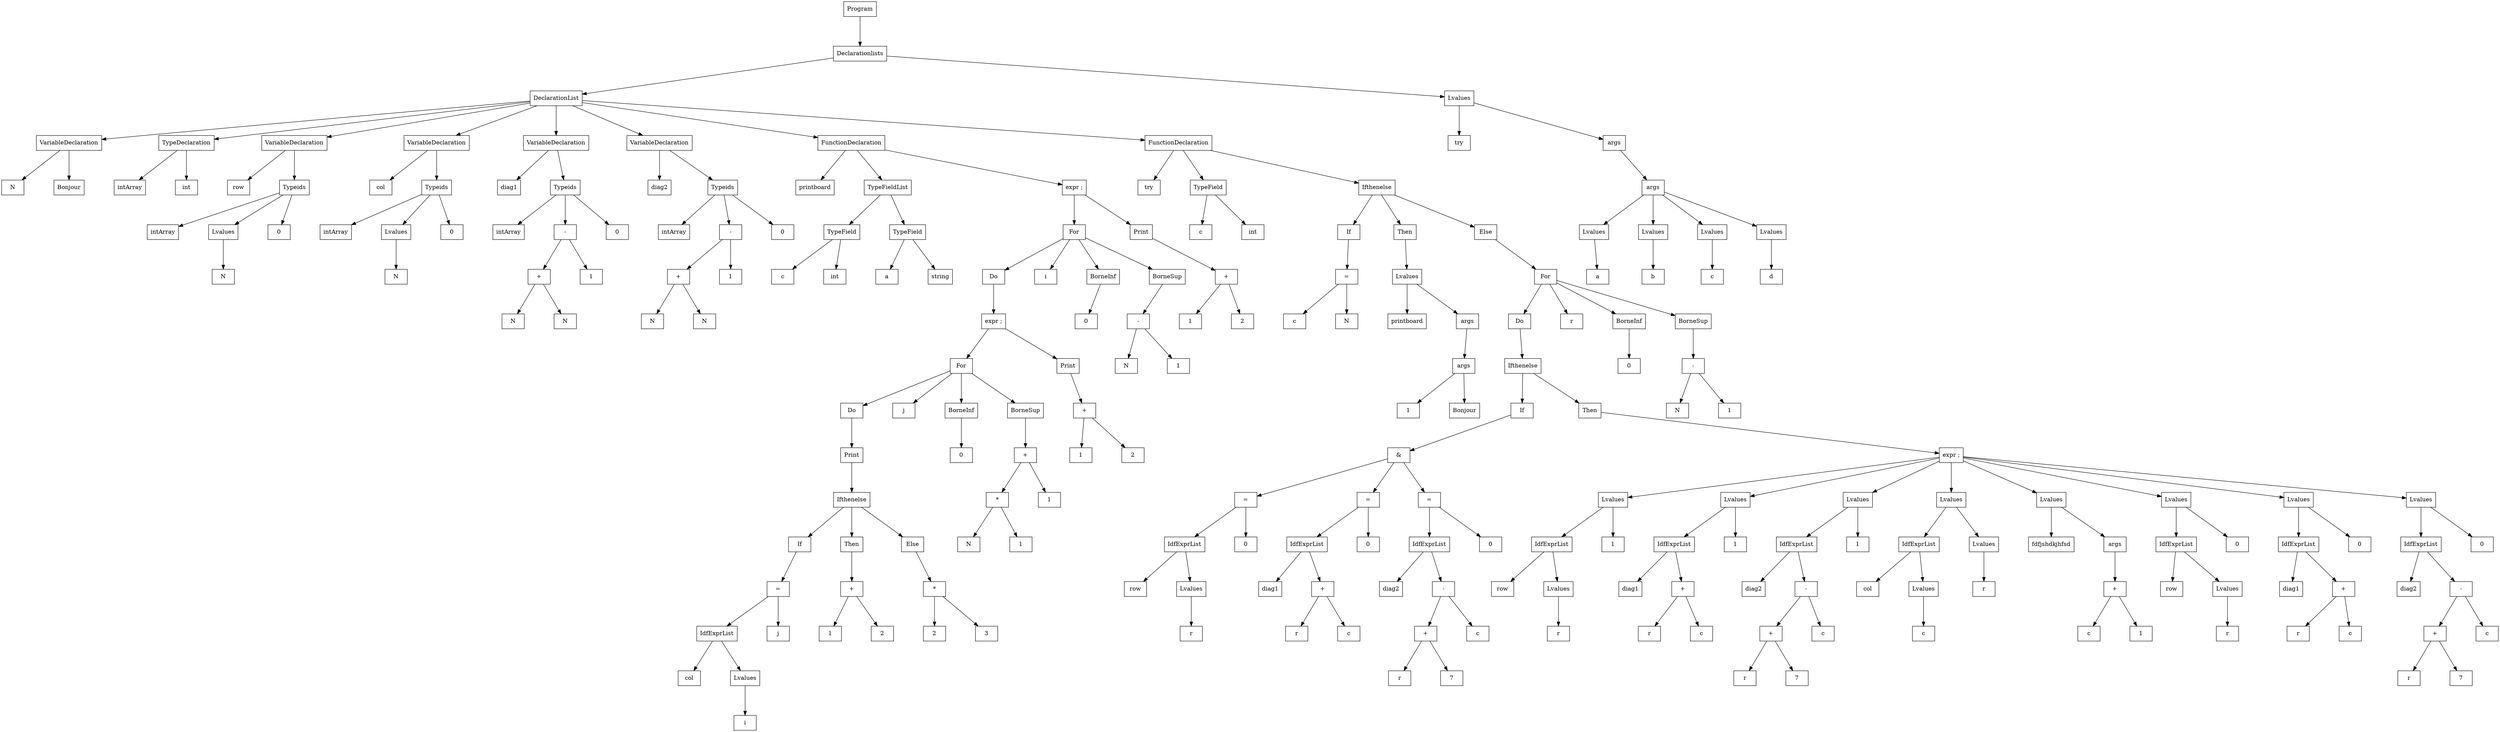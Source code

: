 digraph "ast"{

	nodesep=1;
	ranksep=1;

	N2 [label="DeclarationList", shape="box"];
	N4 [label="N", shape="box"];
	N5 [label="Bonjour", shape="box"];
	N3 [label="VariableDeclaration", shape="box"];
	N7 [label="intArray", shape="box"];
	N8 [label="int", shape="box"];
	N6 [label="TypeDeclaration", shape="box"];
	N10 [label="row", shape="box"];
	N12 [label="intArray", shape="box"];
	N14 [label="N", shape="box"];
	N13 [label="Lvalues", shape="box"];
	N15 [label="0", shape="box"];
	N11 [label="Typeids", shape="box"];
	N9 [label="VariableDeclaration", shape="box"];
	N17 [label="col", shape="box"];
	N19 [label="intArray", shape="box"];
	N21 [label="N", shape="box"];
	N20 [label="Lvalues", shape="box"];
	N22 [label="0", shape="box"];
	N18 [label="Typeids", shape="box"];
	N16 [label="VariableDeclaration", shape="box"];
	N24 [label="diag1", shape="box"];
	N26 [label="intArray", shape="box"];
	N29 [label="N", shape="box"];
	N30 [label="N", shape="box"];
	N28 [label="+", shape="box"];
	N31 [label="1", shape="box"];
	N27 [label="-", shape="box"];
	N32 [label="0", shape="box"];
	N25 [label="Typeids", shape="box"];
	N23 [label="VariableDeclaration", shape="box"];
	N34 [label="diag2", shape="box"];
	N36 [label="intArray", shape="box"];
	N39 [label="N", shape="box"];
	N40 [label="N", shape="box"];
	N38 [label="+", shape="box"];
	N41 [label="1", shape="box"];
	N37 [label="-", shape="box"];
	N42 [label="0", shape="box"];
	N35 [label="Typeids", shape="box"];
	N33 [label="VariableDeclaration", shape="box"];
	N44 [label="printboard", shape="box"];
	N45 [label="TypeFieldList", shape="box"];
	N47 [label="c", shape="box"];
	N48 [label="int", shape="box"];
	N46 [label="TypeField", shape="box"];
	N50 [label="a", shape="box"];
	N51 [label="string", shape="box"];
	N49 [label="TypeField", shape="box"];
	N52 [label="expr ;", shape="box"];
	N55 [label="expr ;", shape="box"];
	N62 [label="IdfExprList", shape="box"];
	N63 [label="col", shape="box"];
	N65 [label="i", shape="box"];
	N64 [label="Lvalues", shape="box"];
	N66 [label="j", shape="box"];
	N61 [label="=", shape="box"];
	N60 [label="If", shape="box"];
	N69 [label="1", shape="box"];
	N70 [label="2", shape="box"];
	N68 [label="+", shape="box"];
	N67 [label="Then", shape="box"];
	N73 [label="2", shape="box"];
	N74 [label="3", shape="box"];
	N72 [label="*", shape="box"];
	N71 [label="Else", shape="box"];
	N59 [label="Ifthenelse", shape="box"];
	N58 [label="Print", shape="box"];
	N57 [label="Do", shape="box"];
	N75 [label="j", shape="box"];
	N77 [label="0", shape="box"];
	N76 [label="BorneInf", shape="box"];
	N81 [label="N", shape="box"];
	N82 [label="1", shape="box"];
	N80 [label="*", shape="box"];
	N83 [label="1", shape="box"];
	N79 [label="+", shape="box"];
	N78 [label="BorneSup", shape="box"];
	N56 [label="For", shape="box"];
	N86 [label="1", shape="box"];
	N87 [label="2", shape="box"];
	N85 [label="+", shape="box"];
	N84 [label="Print", shape="box"];
	N54 [label="Do", shape="box"];
	N88 [label="i", shape="box"];
	N90 [label="0", shape="box"];
	N89 [label="BorneInf", shape="box"];
	N93 [label="N", shape="box"];
	N94 [label="1", shape="box"];
	N92 [label="-", shape="box"];
	N91 [label="BorneSup", shape="box"];
	N53 [label="For", shape="box"];
	N97 [label="1", shape="box"];
	N98 [label="2", shape="box"];
	N96 [label="+", shape="box"];
	N95 [label="Print", shape="box"];
	N43 [label="FunctionDeclaration", shape="box"];
	N100 [label="try", shape="box"];
	N102 [label="c", shape="box"];
	N103 [label="int", shape="box"];
	N101 [label="TypeField", shape="box"];
	N107 [label="c", shape="box"];
	N108 [label="N", shape="box"];
	N106 [label="=", shape="box"];
	N105 [label="If", shape="box"];
	N111 [label="printboard", shape="box"];
	N112 [label="args", shape="box"];
	N113 [label="args", shape="box"];
	N114 [label="1", shape="box"];
	N115 [label="Bonjour", shape="box"];
	N110 [label="Lvalues", shape="box"];
	N109 [label="Then", shape="box"];
	N121 [label="&", shape="box"];
	N123 [label="IdfExprList", shape="box"];
	N124 [label="row", shape="box"];
	N126 [label="r", shape="box"];
	N125 [label="Lvalues", shape="box"];
	N127 [label="0", shape="box"];
	N122 [label="=", shape="box"];
	N129 [label="IdfExprList", shape="box"];
	N130 [label="diag1", shape="box"];
	N132 [label="r", shape="box"];
	N133 [label="c", shape="box"];
	N131 [label="+", shape="box"];
	N134 [label="0", shape="box"];
	N128 [label="=", shape="box"];
	N136 [label="IdfExprList", shape="box"];
	N137 [label="diag2", shape="box"];
	N140 [label="r", shape="box"];
	N141 [label="7", shape="box"];
	N139 [label="+", shape="box"];
	N142 [label="c", shape="box"];
	N138 [label="-", shape="box"];
	N143 [label="0", shape="box"];
	N135 [label="=", shape="box"];
	N120 [label="If", shape="box"];
	N145 [label="expr ;", shape="box"];
	N147 [label="IdfExprList", shape="box"];
	N148 [label="row", shape="box"];
	N150 [label="r", shape="box"];
	N149 [label="Lvalues", shape="box"];
	N151 [label="1", shape="box"];
	N146 [label="Lvalues", shape="box"];
	N153 [label="IdfExprList", shape="box"];
	N154 [label="diag1", shape="box"];
	N156 [label="r", shape="box"];
	N157 [label="c", shape="box"];
	N155 [label="+", shape="box"];
	N158 [label="1", shape="box"];
	N152 [label="Lvalues", shape="box"];
	N160 [label="IdfExprList", shape="box"];
	N161 [label="diag2", shape="box"];
	N164 [label="r", shape="box"];
	N165 [label="7", shape="box"];
	N163 [label="+", shape="box"];
	N166 [label="c", shape="box"];
	N162 [label="-", shape="box"];
	N167 [label="1", shape="box"];
	N159 [label="Lvalues", shape="box"];
	N169 [label="IdfExprList", shape="box"];
	N170 [label="col", shape="box"];
	N172 [label="c", shape="box"];
	N171 [label="Lvalues", shape="box"];
	N174 [label="r", shape="box"];
	N173 [label="Lvalues", shape="box"];
	N168 [label="Lvalues", shape="box"];
	N176 [label="fdfjshdkjhfsd", shape="box"];
	N177 [label="args", shape="box"];
	N179 [label="c", shape="box"];
	N180 [label="1", shape="box"];
	N178 [label="+", shape="box"];
	N175 [label="Lvalues", shape="box"];
	N182 [label="IdfExprList", shape="box"];
	N183 [label="row", shape="box"];
	N185 [label="r", shape="box"];
	N184 [label="Lvalues", shape="box"];
	N186 [label="0", shape="box"];
	N181 [label="Lvalues", shape="box"];
	N188 [label="IdfExprList", shape="box"];
	N189 [label="diag1", shape="box"];
	N191 [label="r", shape="box"];
	N192 [label="c", shape="box"];
	N190 [label="+", shape="box"];
	N193 [label="0", shape="box"];
	N187 [label="Lvalues", shape="box"];
	N195 [label="IdfExprList", shape="box"];
	N196 [label="diag2", shape="box"];
	N199 [label="r", shape="box"];
	N200 [label="7", shape="box"];
	N198 [label="+", shape="box"];
	N201 [label="c", shape="box"];
	N197 [label="-", shape="box"];
	N202 [label="0", shape="box"];
	N194 [label="Lvalues", shape="box"];
	N144 [label="Then", shape="box"];
	N119 [label="Ifthenelse", shape="box"];
	N118 [label="Do", shape="box"];
	N203 [label="r", shape="box"];
	N205 [label="0", shape="box"];
	N204 [label="BorneInf", shape="box"];
	N208 [label="N", shape="box"];
	N209 [label="1", shape="box"];
	N207 [label="-", shape="box"];
	N206 [label="BorneSup", shape="box"];
	N117 [label="For", shape="box"];
	N116 [label="Else", shape="box"];
	N104 [label="Ifthenelse", shape="box"];
	N99 [label="FunctionDeclaration", shape="box"];
	N211 [label="try", shape="box"];
	N212 [label="args", shape="box"];
	N213 [label="args", shape="box"];
	N215 [label="a", shape="box"];
	N214 [label="Lvalues", shape="box"];
	N217 [label="b", shape="box"];
	N216 [label="Lvalues", shape="box"];
	N219 [label="c", shape="box"];
	N218 [label="Lvalues", shape="box"];
	N221 [label="d", shape="box"];
	N220 [label="Lvalues", shape="box"];
	N210 [label="Lvalues", shape="box"];
	N1 [label="Declarationlists", shape="box"];
	N0 [label="Program", shape="box"];

	N3 -> N4; 
	N3 -> N5; 
	N2 -> N3; 
	N6 -> N7; 
	N6 -> N8; 
	N2 -> N6; 
	N13 -> N14; 
	N11 -> N12; 
	N11 -> N13; 
	N11 -> N15; 
	N9 -> N10; 
	N9 -> N11; 
	N2 -> N9; 
	N20 -> N21; 
	N18 -> N19; 
	N18 -> N20; 
	N18 -> N22; 
	N16 -> N17; 
	N16 -> N18; 
	N2 -> N16; 
	N28 -> N29; 
	N28 -> N30; 
	N27 -> N28; 
	N27 -> N31; 
	N25 -> N26; 
	N25 -> N27; 
	N25 -> N32; 
	N23 -> N24; 
	N23 -> N25; 
	N2 -> N23; 
	N38 -> N39; 
	N38 -> N40; 
	N37 -> N38; 
	N37 -> N41; 
	N35 -> N36; 
	N35 -> N37; 
	N35 -> N42; 
	N33 -> N34; 
	N33 -> N35; 
	N2 -> N33; 
	N46 -> N47; 
	N46 -> N48; 
	N45 -> N46; 
	N49 -> N50; 
	N49 -> N51; 
	N45 -> N49; 
	N62 -> N63; 
	N64 -> N65; 
	N62 -> N64; 
	N61 -> N62; 
	N61 -> N66; 
	N60 -> N61; 
	N68 -> N69; 
	N68 -> N70; 
	N67 -> N68; 
	N72 -> N73; 
	N72 -> N74; 
	N71 -> N72; 
	N59 -> N60; 
	N59 -> N67; 
	N59 -> N71; 
	N58 -> N59; 
	N57 -> N58; 
	N76 -> N77; 
	N80 -> N81; 
	N80 -> N82; 
	N79 -> N80; 
	N79 -> N83; 
	N78 -> N79; 
	N56 -> N57; 
	N56 -> N75; 
	N56 -> N76; 
	N56 -> N78; 
	N55 -> N56; 
	N85 -> N86; 
	N85 -> N87; 
	N84 -> N85; 
	N55 -> N84; 
	N54 -> N55; 
	N89 -> N90; 
	N92 -> N93; 
	N92 -> N94; 
	N91 -> N92; 
	N53 -> N54; 
	N53 -> N88; 
	N53 -> N89; 
	N53 -> N91; 
	N52 -> N53; 
	N96 -> N97; 
	N96 -> N98; 
	N95 -> N96; 
	N52 -> N95; 
	N43 -> N44; 
	N43 -> N45; 
	N43 -> N52; 
	N2 -> N43; 
	N101 -> N102; 
	N101 -> N103; 
	N106 -> N107; 
	N106 -> N108; 
	N105 -> N106; 
	N113 -> N114; 
	N113 -> N115; 
	N112 -> N113; 
	N110 -> N111; 
	N110 -> N112; 
	N109 -> N110; 
	N123 -> N124; 
	N125 -> N126; 
	N123 -> N125; 
	N122 -> N123; 
	N122 -> N127; 
	N121 -> N122; 
	N129 -> N130; 
	N131 -> N132; 
	N131 -> N133; 
	N129 -> N131; 
	N128 -> N129; 
	N128 -> N134; 
	N121 -> N128; 
	N136 -> N137; 
	N139 -> N140; 
	N139 -> N141; 
	N138 -> N139; 
	N138 -> N142; 
	N136 -> N138; 
	N135 -> N136; 
	N135 -> N143; 
	N121 -> N135; 
	N120 -> N121; 
	N147 -> N148; 
	N149 -> N150; 
	N147 -> N149; 
	N146 -> N147; 
	N146 -> N151; 
	N145 -> N146; 
	N153 -> N154; 
	N155 -> N156; 
	N155 -> N157; 
	N153 -> N155; 
	N152 -> N153; 
	N152 -> N158; 
	N145 -> N152; 
	N160 -> N161; 
	N163 -> N164; 
	N163 -> N165; 
	N162 -> N163; 
	N162 -> N166; 
	N160 -> N162; 
	N159 -> N160; 
	N159 -> N167; 
	N145 -> N159; 
	N169 -> N170; 
	N171 -> N172; 
	N169 -> N171; 
	N173 -> N174; 
	N168 -> N169; 
	N168 -> N173; 
	N145 -> N168; 
	N178 -> N179; 
	N178 -> N180; 
	N177 -> N178; 
	N175 -> N176; 
	N175 -> N177; 
	N145 -> N175; 
	N182 -> N183; 
	N184 -> N185; 
	N182 -> N184; 
	N181 -> N182; 
	N181 -> N186; 
	N145 -> N181; 
	N188 -> N189; 
	N190 -> N191; 
	N190 -> N192; 
	N188 -> N190; 
	N187 -> N188; 
	N187 -> N193; 
	N145 -> N187; 
	N195 -> N196; 
	N198 -> N199; 
	N198 -> N200; 
	N197 -> N198; 
	N197 -> N201; 
	N195 -> N197; 
	N194 -> N195; 
	N194 -> N202; 
	N145 -> N194; 
	N144 -> N145; 
	N119 -> N120; 
	N119 -> N144; 
	N118 -> N119; 
	N204 -> N205; 
	N207 -> N208; 
	N207 -> N209; 
	N206 -> N207; 
	N117 -> N118; 
	N117 -> N203; 
	N117 -> N204; 
	N117 -> N206; 
	N116 -> N117; 
	N104 -> N105; 
	N104 -> N109; 
	N104 -> N116; 
	N99 -> N100; 
	N99 -> N101; 
	N99 -> N104; 
	N2 -> N99; 
	N214 -> N215; 
	N213 -> N214; 
	N216 -> N217; 
	N213 -> N216; 
	N218 -> N219; 
	N213 -> N218; 
	N220 -> N221; 
	N213 -> N220; 
	N212 -> N213; 
	N210 -> N211; 
	N210 -> N212; 
	N1 -> N2; 
	N1 -> N210; 
	N0 -> N1; 
}